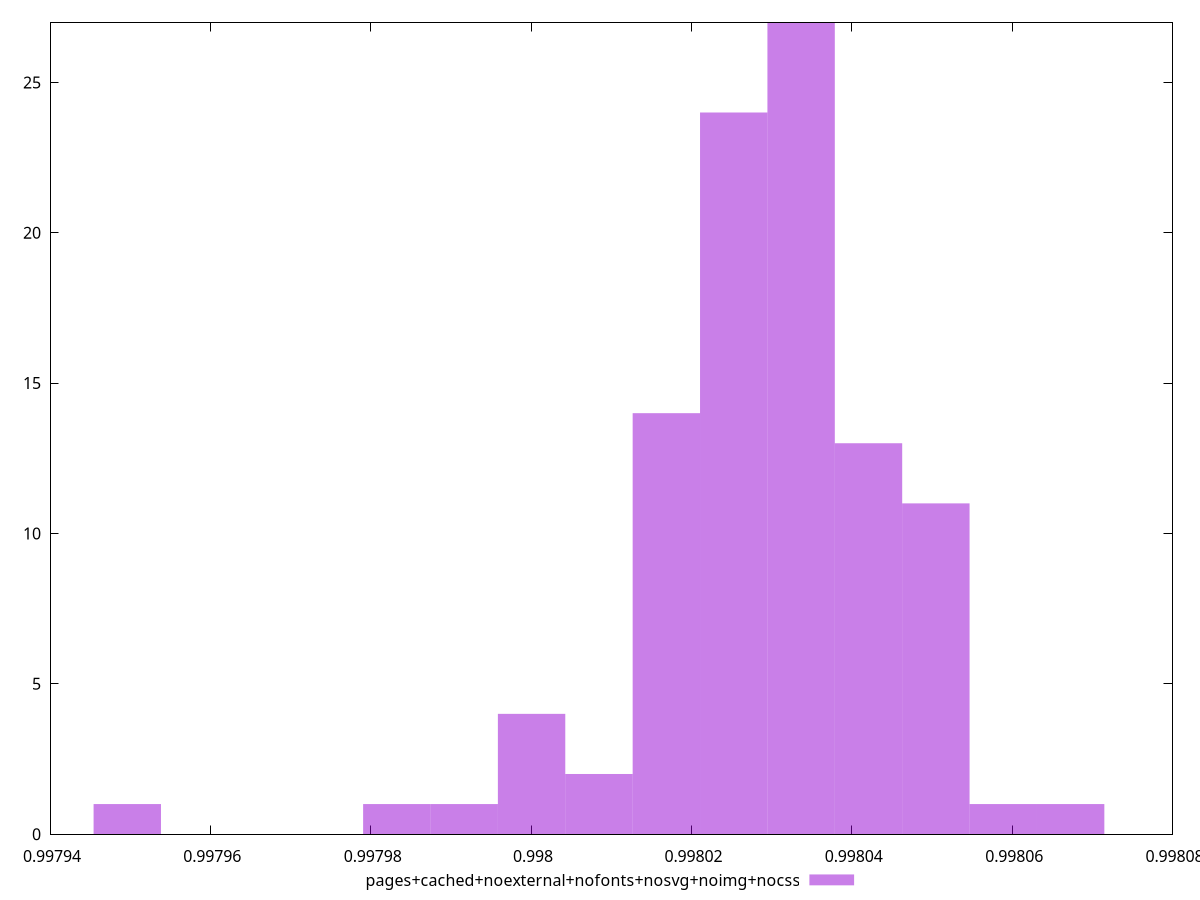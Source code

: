 $_pagesCachedNoexternalNofontsNosvgNoimgNocss <<EOF
0.9980336800514098 27
0.9980252759111204 24
0.9979496386485172 1
0.9980168717708312 14
0.998042084191699 13
0.9980504883319883 11
0.9980672966125668 1
0.9980000634902527 4
0.9980588924722775 1
0.998008467630542 2
0.9979832552096742 1
0.9979916593499635 1
EOF
set key outside below
set terminal pngcairo
set output "report_00005_2020-11-02T22-26-11.212Z/interactive/pages+cached+noexternal+nofonts+nosvg+noimg+nocss//hist.png"
set yrange [0:27]
set boxwidth 0.00000840414028926285
set style fill transparent solid 0.5 noborder
plot $_pagesCachedNoexternalNofontsNosvgNoimgNocss title "pages+cached+noexternal+nofonts+nosvg+noimg+nocss" with boxes ,